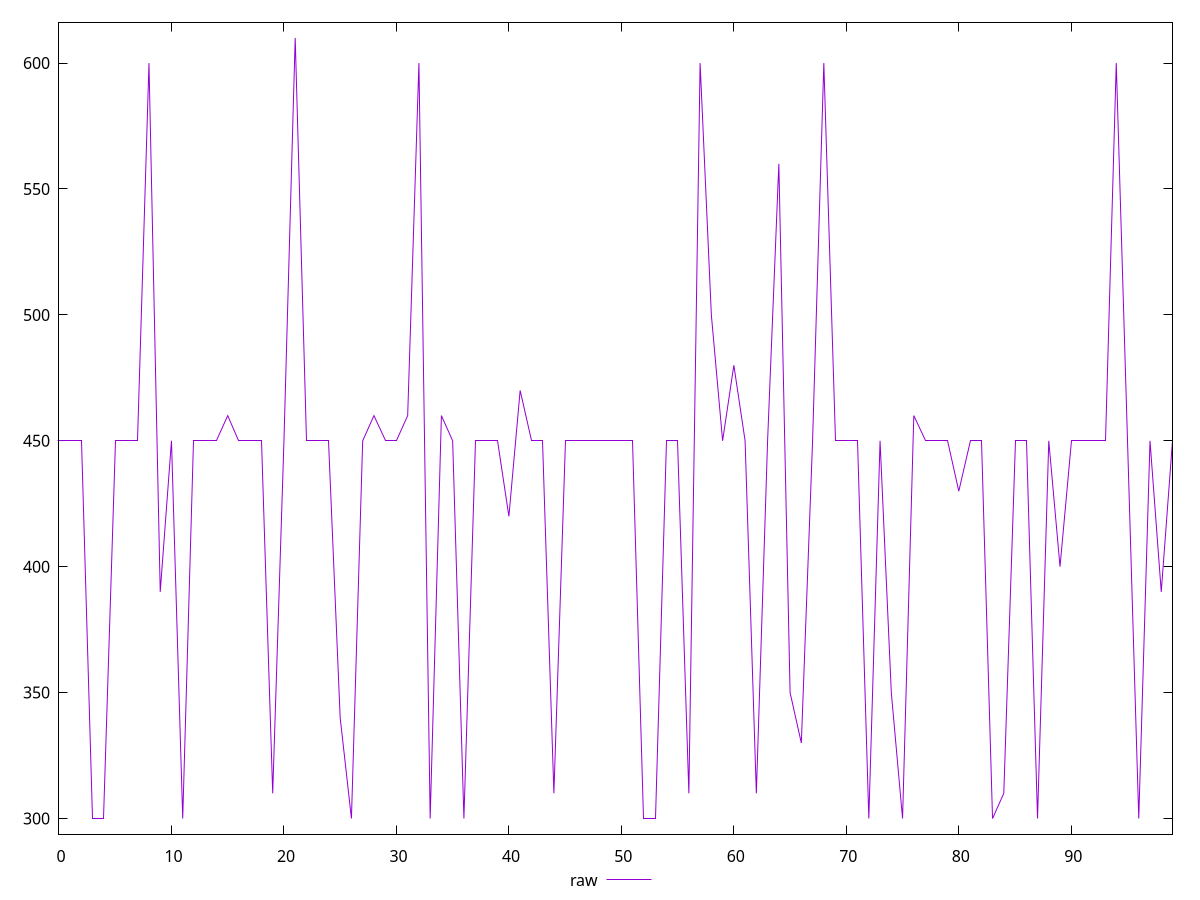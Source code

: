 reset

$raw <<EOF
0 450
1 450
2 450
3 300
4 300
5 450
6 450
7 450
8 600
9 390
10 450
11 300
12 450
13 450
14 450
15 460
16 450
17 450
18 450
19 310
20 450
21 610
22 450
23 450
24 450
25 340
26 300
27 450
28 460
29 450
30 450
31 460
32 600
33 300
34 460
35 450
36 300
37 450
38 450
39 450
40 420
41 470
42 450
43 450
44 310
45 450
46 450
47 450
48 450
49 450
50 450
51 450
52 300
53 300
54 450
55 450
56 310
57 600
58 500
59 450
60 480
61 450
62 310
63 450
64 560
65 350
66 330
67 450
68 600
69 450
70 450
71 450
72 300
73 450
74 350
75 300
76 460
77 450
78 450
79 450
80 430
81 450
82 450
83 300
84 310
85 450
86 450
87 300
88 450
89 400
90 450
91 450
92 450
93 450
94 600
95 450
96 300
97 450
98 390
99 450
EOF

set key outside below
set xrange [0:99]
set yrange [293.8:616.2]
set trange [293.8:616.2]
set terminal svg size 640, 500 enhanced background rgb 'white'
set output "report_00017_2021-02-10T15-08-03.406Z/uses-webp-images/samples/pages/raw/values.svg"

plot $raw title "raw" with line

reset
